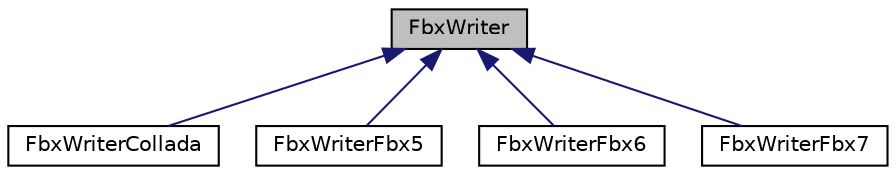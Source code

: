 digraph "FbxWriter"
{
  edge [fontname="Helvetica",fontsize="10",labelfontname="Helvetica",labelfontsize="10"];
  node [fontname="Helvetica",fontsize="10",shape=record];
  Node0 [label="FbxWriter",height=0.2,width=0.4,color="black", fillcolor="grey75", style="filled", fontcolor="black"];
  Node0 -> Node1 [dir="back",color="midnightblue",fontsize="10",style="solid",fontname="Helvetica"];
  Node1 [label="FbxWriterCollada",height=0.2,width=0.4,color="black", fillcolor="white", style="filled",URL="$class_fbx_writer_collada.html",tooltip="Class to export FBX scene into a Collada file. "];
  Node0 -> Node2 [dir="back",color="midnightblue",fontsize="10",style="solid",fontname="Helvetica"];
  Node2 [label="FbxWriterFbx5",height=0.2,width=0.4,color="black", fillcolor="white", style="filled",URL="$class_fbx_writer_fbx5.html"];
  Node0 -> Node3 [dir="back",color="midnightblue",fontsize="10",style="solid",fontname="Helvetica"];
  Node3 [label="FbxWriterFbx6",height=0.2,width=0.4,color="black", fillcolor="white", style="filled",URL="$class_fbx_writer_fbx6.html"];
  Node0 -> Node4 [dir="back",color="midnightblue",fontsize="10",style="solid",fontname="Helvetica"];
  Node4 [label="FbxWriterFbx7",height=0.2,width=0.4,color="black", fillcolor="white", style="filled",URL="$class_fbx_writer_fbx7.html"];
}

